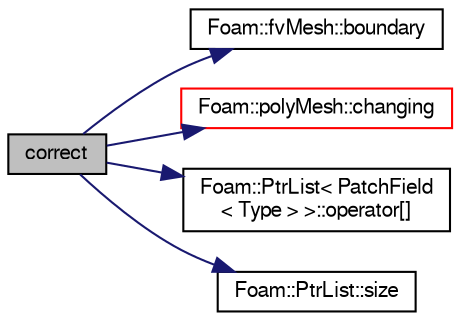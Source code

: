 digraph "correct"
{
  bgcolor="transparent";
  edge [fontname="FreeSans",fontsize="10",labelfontname="FreeSans",labelfontsize="10"];
  node [fontname="FreeSans",fontsize="10",shape=record];
  rankdir="LR";
  Node4 [label="correct",height=0.2,width=0.4,color="black", fillcolor="grey75", style="filled", fontcolor="black"];
  Node4 -> Node5 [color="midnightblue",fontsize="10",style="solid",fontname="FreeSans"];
  Node5 [label="Foam::fvMesh::boundary",height=0.2,width=0.4,color="black",URL="$a22766.html#a1fc8b179063cf5d6805da64ff1975126",tooltip="Return reference to boundary mesh. "];
  Node4 -> Node6 [color="midnightblue",fontsize="10",style="solid",fontname="FreeSans"];
  Node6 [label="Foam::polyMesh::changing",height=0.2,width=0.4,color="red",URL="$a27410.html#a5ffdcac7622a1cba91f4f67b058a85b0",tooltip="Is mesh changing (topology changing and/or moving) "];
  Node4 -> Node352 [color="midnightblue",fontsize="10",style="solid",fontname="FreeSans"];
  Node352 [label="Foam::PtrList\< PatchField\l\< Type \> \>::operator[]",height=0.2,width=0.4,color="black",URL="$a25914.html#a92eab3a97cd59afdf63a26b0a90642a9",tooltip="Return element const reference. "];
  Node4 -> Node353 [color="midnightblue",fontsize="10",style="solid",fontname="FreeSans"];
  Node353 [label="Foam::PtrList::size",height=0.2,width=0.4,color="black",URL="$a25914.html#a47b3bf30da1eb3ab8076b5fbe00e0494",tooltip="Return the number of elements in the PtrList. "];
}
